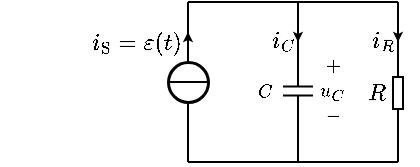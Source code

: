 <mxfile version="17.2.1" type="device"><diagram id="GKFYhbHTQyAXwHbGks0D" name="第 1 页"><mxGraphModel dx="220" dy="342" grid="1" gridSize="5" guides="1" tooltips="1" connect="1" arrows="1" fold="1" page="1" pageScale="1" pageWidth="827" pageHeight="1169" math="1" shadow="0"><root><mxCell id="0"/><mxCell id="1" parent="0"/><mxCell id="jx14LvxWViafD4RgYP5I-10" value="$$u_C$$" style="text;html=1;align=center;verticalAlign=middle;resizable=1;points=[];autosize=1;strokeColor=none;fillColor=none;fontSize=8;movable=1;rotatable=1;deletable=1;editable=1;connectable=1;" parent="1" vertex="1"><mxGeometry x="237.5" y="304.5" width="18" height="20" as="geometry"/></mxCell><mxCell id="vnZBPzhVjVgXWo8NbZRj-8" value="$$-$$" style="text;resizable=1;autosize=1;align=center;verticalAlign=middle;points=[];fillColor=none;strokeColor=none;rounded=0;html=1;imageAspect=1;noLabel=0;recursiveResize=1;expand=1;editable=1;movable=1;rotatable=1;deletable=1;connectable=0;comic=0;fontSize=8;" parent="1" vertex="1"><mxGeometry x="239" y="322" width="15" height="10" as="geometry"/></mxCell><mxCell id="vnZBPzhVjVgXWo8NbZRj-9" value="$$+$$" style="text;html=1;resizable=1;autosize=1;align=center;verticalAlign=middle;points=[];fillColor=none;strokeColor=none;rounded=0;movable=1;rotatable=1;deletable=1;editable=1;connectable=0;fontSize=8;" parent="1" vertex="1"><mxGeometry x="239" y="297" width="15" height="10" as="geometry"/></mxCell><mxCell id="jx14LvxWViafD4RgYP5I-1" value="" style="pointerEvents=1;verticalLabelPosition=bottom;shadow=0;dashed=0;align=center;html=1;verticalAlign=top;shape=mxgraph.electrical.capacitors.capacitor_1;direction=south;connectable=1;" parent="1" vertex="1"><mxGeometry x="222.5" y="292" width="15" height="45" as="geometry"/></mxCell><mxCell id="jx14LvxWViafD4RgYP5I-6" value="$$C$$" style="text;html=1;align=center;verticalAlign=middle;resizable=1;points=[];autosize=1;strokeColor=none;fillColor=none;fontSize=8;movable=1;rotatable=1;deletable=1;editable=1;connectable=1;" parent="1" vertex="1"><mxGeometry x="207" y="307" width="12" height="15" as="geometry"/></mxCell><mxCell id="8Bmr7UU7ZexVVD80fku--3" value="$$R$$" style="text;html=1;resizable=1;autosize=1;align=center;verticalAlign=middle;points=[];fillColor=none;strokeColor=none;rounded=0;fontSize=10;movable=1;rotatable=1;deletable=1;editable=1;connectable=1;" parent="1" vertex="1"><mxGeometry x="260" y="308.25" width="17.5" height="14.5" as="geometry"/></mxCell><mxCell id="8Bmr7UU7ZexVVD80fku--4" value="" style="endArrow=none;html=1;rounded=0;fontSize=10;startSize=4;endSize=4;entryX=1;entryY=0.5;entryDx=0;entryDy=0;entryPerimeter=0;" parent="1" target="8Bmr7UU7ZexVVD80fku--5" edge="1"><mxGeometry width="50" height="50" relative="1" as="geometry"><mxPoint x="280" y="270" as="sourcePoint"/><mxPoint x="454.5" y="190.5" as="targetPoint"/></mxGeometry></mxCell><mxCell id="8Bmr7UU7ZexVVD80fku--5" value="" style="pointerEvents=1;verticalLabelPosition=bottom;shadow=0;dashed=0;align=center;html=1;verticalAlign=top;shape=mxgraph.electrical.resistors.resistor_1;fontSize=10;direction=north;" parent="1" vertex="1"><mxGeometry x="277.5" y="303" width="5" height="25" as="geometry"/></mxCell><mxCell id="8Bmr7UU7ZexVVD80fku--6" value="" style="endArrow=none;html=1;rounded=0;fontSize=10;startSize=4;endSize=4;exitX=0;exitY=0.5;exitDx=0;exitDy=0;exitPerimeter=0;" parent="1" source="8Bmr7UU7ZexVVD80fku--5" edge="1"><mxGeometry width="50" height="50" relative="1" as="geometry"><mxPoint x="402" y="175.5" as="sourcePoint"/><mxPoint x="280" y="350" as="targetPoint"/></mxGeometry></mxCell><mxCell id="8Bmr7UU7ZexVVD80fku--8" value="" style="ellipse;whiteSpace=wrap;html=1;aspect=fixed;labelBorderColor=none;fontSize=10;strokeColor=default;strokeWidth=1.5;fillColor=none;" parent="1" vertex="1"><mxGeometry x="165" y="300" width="20" height="20" as="geometry"/></mxCell><mxCell id="8Bmr7UU7ZexVVD80fku--9" value="" style="endArrow=none;html=1;rounded=0;fontSize=10;startSize=4;endSize=4;entryX=1;entryY=0.5;entryDx=0;entryDy=0;exitX=0;exitY=0.5;exitDx=0;exitDy=0;" parent="1" edge="1" target="8Bmr7UU7ZexVVD80fku--8" source="8Bmr7UU7ZexVVD80fku--8"><mxGeometry width="50" height="50" relative="1" as="geometry"><mxPoint x="175" y="350" as="sourcePoint"/><mxPoint x="200" y="330" as="targetPoint"/></mxGeometry></mxCell><mxCell id="8Bmr7UU7ZexVVD80fku--12" value="" style="endArrow=none;html=1;rounded=0;fontSize=10;startSize=4;endSize=4;endFill=0;" parent="1" edge="1"><mxGeometry width="50" height="50" relative="1" as="geometry"><mxPoint x="175" y="350" as="sourcePoint"/><mxPoint x="235" y="350" as="targetPoint"/></mxGeometry></mxCell><mxCell id="8Bmr7UU7ZexVVD80fku--13" value="\(i_\mathrm{S}=\varepsilon(t)\)" style="text;html=1;resizable=1;autosize=1;align=center;verticalAlign=middle;points=[];fillColor=none;strokeColor=none;rounded=0;comic=0;movable=1;rotatable=1;deletable=1;editable=1;connectable=0;fontSize=10;" parent="1" vertex="1"><mxGeometry x="125" y="279.5" width="47" height="20" as="geometry"/></mxCell><mxCell id="8Bmr7UU7ZexVVD80fku--18" value="" style="endArrow=none;html=1;rounded=0;strokeWidth=1;entryX=1;entryY=0.5;entryDx=0;entryDy=0;entryPerimeter=0;" parent="1" target="jx14LvxWViafD4RgYP5I-1" edge="1"><mxGeometry width="50" height="50" relative="1" as="geometry"><mxPoint x="230" y="350" as="sourcePoint"/><mxPoint x="250" y="340" as="targetPoint"/></mxGeometry></mxCell><mxCell id="8Bmr7UU7ZexVVD80fku--19" value="" style="endArrow=none;html=1;rounded=0;strokeWidth=1;exitX=0;exitY=0.5;exitDx=0;exitDy=0;exitPerimeter=0;" parent="1" source="jx14LvxWViafD4RgYP5I-1" edge="1"><mxGeometry width="50" height="50" relative="1" as="geometry"><mxPoint x="240" y="285" as="sourcePoint"/><mxPoint x="230" y="270" as="targetPoint"/></mxGeometry></mxCell><mxCell id="8Bmr7UU7ZexVVD80fku--27" value="" style="endArrow=none;html=1;rounded=0;fontSize=8;startSize=3;endSize=1;strokeWidth=1;" parent="1" edge="1"><mxGeometry width="50" height="50" relative="1" as="geometry"><mxPoint x="235" y="350" as="sourcePoint"/><mxPoint x="280" y="350" as="targetPoint"/></mxGeometry></mxCell><mxCell id="LRsMJ9Y164Hai454oY36-3" value="" style="endArrow=none;html=1;rounded=0;" parent="1" edge="1"><mxGeometry width="50" height="50" relative="1" as="geometry"><mxPoint x="175" y="270" as="sourcePoint"/><mxPoint x="280" y="270" as="targetPoint"/></mxGeometry></mxCell><mxCell id="LRsMJ9Y164Hai454oY36-9" value="$$i_C$$" style="text;html=1;resizable=1;autosize=1;align=center;verticalAlign=middle;points=[];fillColor=none;strokeColor=none;rounded=0;fontSize=10;movable=1;rotatable=1;deletable=1;editable=1;connectable=1;" parent="1" vertex="1"><mxGeometry x="213" y="279" width="17" height="20" as="geometry"/></mxCell><mxCell id="Rw_O5aGXizrxfCMmI775-1" value="" style="endArrow=none;html=1;rounded=0;exitX=0.5;exitY=0;exitDx=0;exitDy=0;" edge="1" parent="1" source="8Bmr7UU7ZexVVD80fku--8"><mxGeometry width="50" height="50" relative="1" as="geometry"><mxPoint x="180" y="295" as="sourcePoint"/><mxPoint x="175" y="270" as="targetPoint"/></mxGeometry></mxCell><mxCell id="Rw_O5aGXizrxfCMmI775-2" value="" style="endArrow=none;html=1;rounded=0;entryX=0.5;entryY=1;entryDx=0;entryDy=0;" edge="1" parent="1" target="8Bmr7UU7ZexVVD80fku--8"><mxGeometry width="50" height="50" relative="1" as="geometry"><mxPoint x="175" y="350" as="sourcePoint"/><mxPoint x="245" y="300" as="targetPoint"/></mxGeometry></mxCell><mxCell id="Rw_O5aGXizrxfCMmI775-3" value="" style="endArrow=classic;html=1;rounded=0;fontSize=10;endSize=2;" edge="1" parent="1"><mxGeometry width="50" height="50" relative="1" as="geometry"><mxPoint x="175" y="295" as="sourcePoint"/><mxPoint x="175" y="285" as="targetPoint"/></mxGeometry></mxCell><mxCell id="Rw_O5aGXizrxfCMmI775-4" value="" style="endArrow=classic;html=1;rounded=0;fontSize=10;endSize=2;" edge="1" parent="1"><mxGeometry width="50" height="50" relative="1" as="geometry"><mxPoint x="230" y="275" as="sourcePoint"/><mxPoint x="230" y="290" as="targetPoint"/></mxGeometry></mxCell><mxCell id="Rw_O5aGXizrxfCMmI775-5" value="" style="endArrow=none;html=1;rounded=0;strokeWidth=1;exitX=0;exitY=0.5;exitDx=0;exitDy=0;exitPerimeter=0;" edge="1" parent="1"><mxGeometry width="50" height="50" relative="1" as="geometry"><mxPoint x="280" y="292" as="sourcePoint"/><mxPoint x="280" y="270" as="targetPoint"/></mxGeometry></mxCell><mxCell id="Rw_O5aGXizrxfCMmI775-6" value="$$i_R$$" style="text;html=1;resizable=1;autosize=1;align=center;verticalAlign=middle;points=[];fillColor=none;strokeColor=none;rounded=0;fontSize=10;movable=1;rotatable=1;deletable=1;editable=1;connectable=1;" vertex="1" parent="1"><mxGeometry x="262.5" y="279" width="18" height="20" as="geometry"/></mxCell><mxCell id="Rw_O5aGXizrxfCMmI775-7" value="" style="endArrow=classic;html=1;rounded=0;fontSize=10;endSize=2;" edge="1" parent="1"><mxGeometry width="50" height="50" relative="1" as="geometry"><mxPoint x="280" y="275" as="sourcePoint"/><mxPoint x="280" y="290" as="targetPoint"/></mxGeometry></mxCell></root></mxGraphModel></diagram></mxfile>